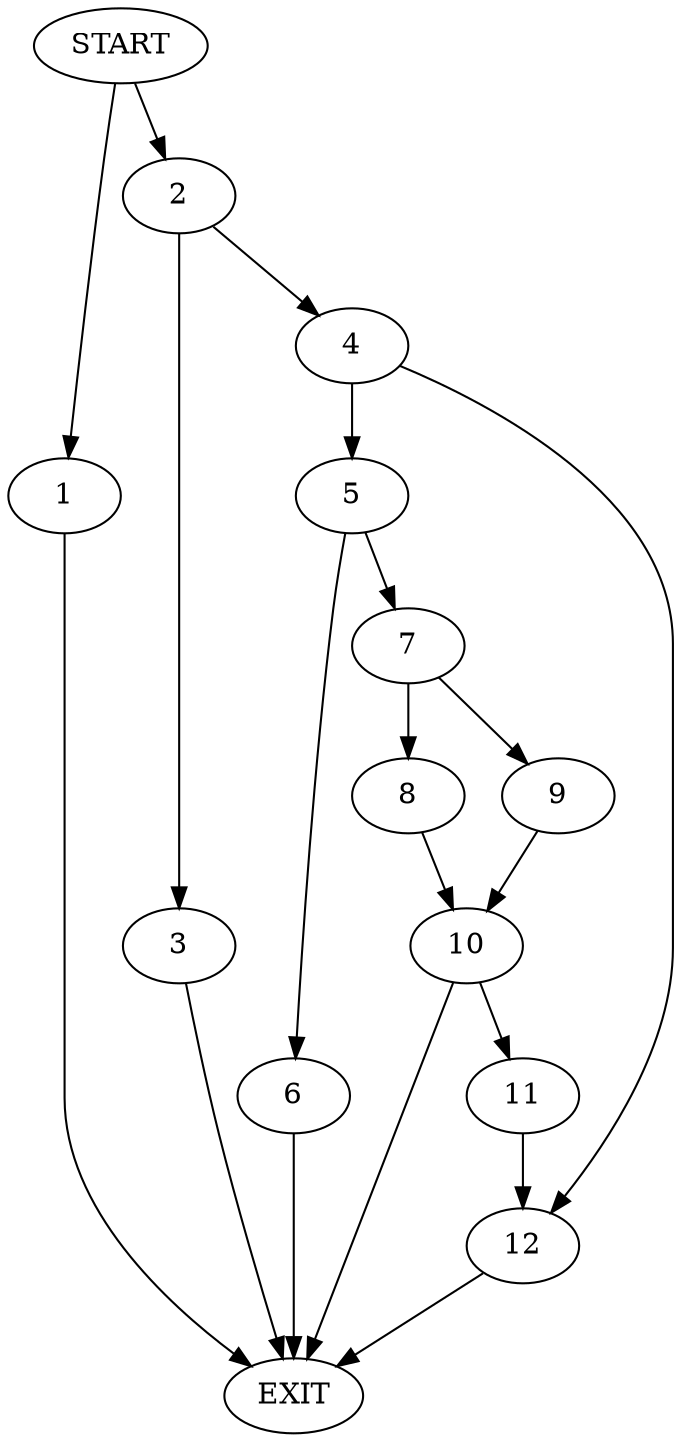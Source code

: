 digraph { 
0 [label="START"];
1;
2;
3;
4;
5;
6;
7;
8;
9;
10;
11;
12;
13[label="EXIT"];
0 -> 2;
0 -> 1;
1 -> 13;
2 -> 3;
2 -> 4;
3 -> 13;
4 -> 5;
4 -> 12;
5 -> 6;
5 -> 7;
6 -> 13;
7 -> 9;
7 -> 8;
8 -> 10;
9 -> 10;
10 -> 13;
10 -> 11;
11 -> 12;
12 -> 13;
}